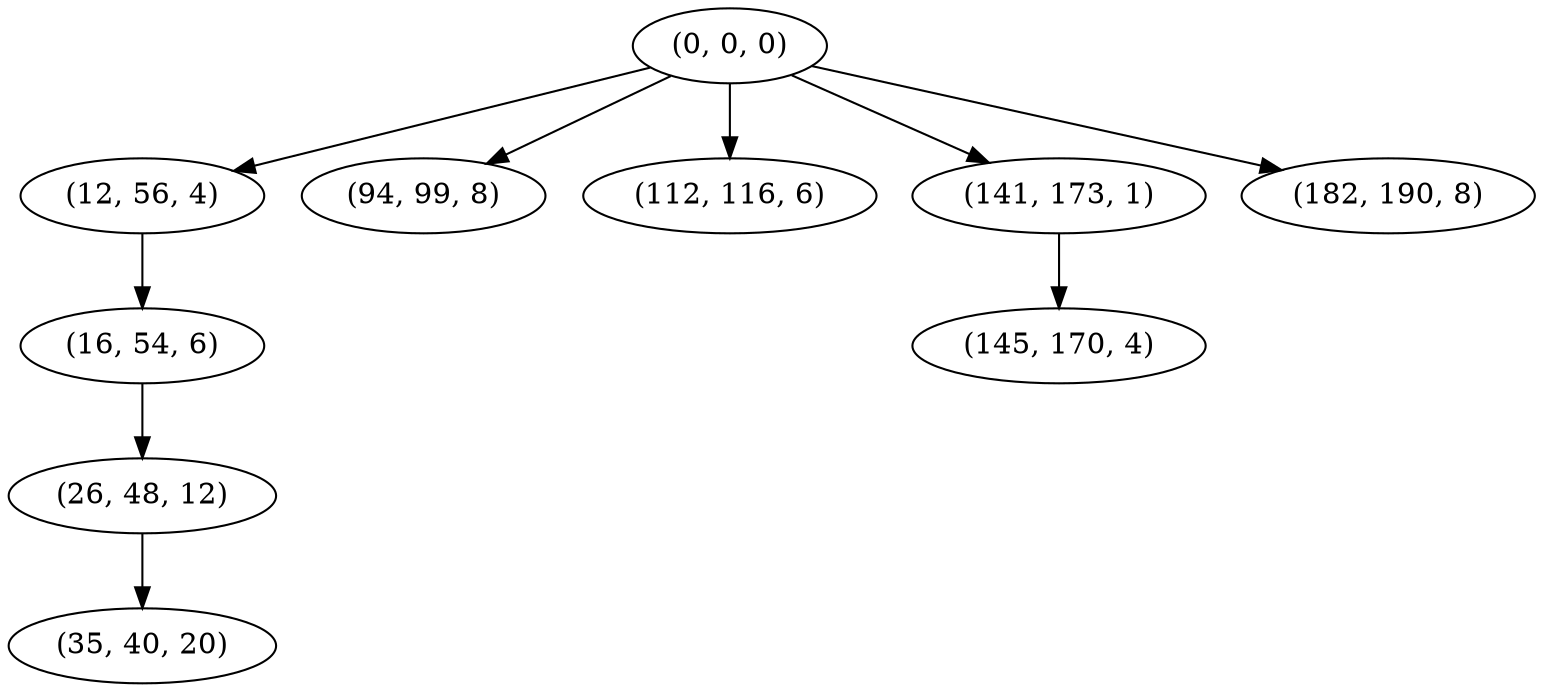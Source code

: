 digraph tree {
    "(0, 0, 0)";
    "(12, 56, 4)";
    "(16, 54, 6)";
    "(26, 48, 12)";
    "(35, 40, 20)";
    "(94, 99, 8)";
    "(112, 116, 6)";
    "(141, 173, 1)";
    "(145, 170, 4)";
    "(182, 190, 8)";
    "(0, 0, 0)" -> "(12, 56, 4)";
    "(0, 0, 0)" -> "(94, 99, 8)";
    "(0, 0, 0)" -> "(112, 116, 6)";
    "(0, 0, 0)" -> "(141, 173, 1)";
    "(0, 0, 0)" -> "(182, 190, 8)";
    "(12, 56, 4)" -> "(16, 54, 6)";
    "(16, 54, 6)" -> "(26, 48, 12)";
    "(26, 48, 12)" -> "(35, 40, 20)";
    "(141, 173, 1)" -> "(145, 170, 4)";
}
